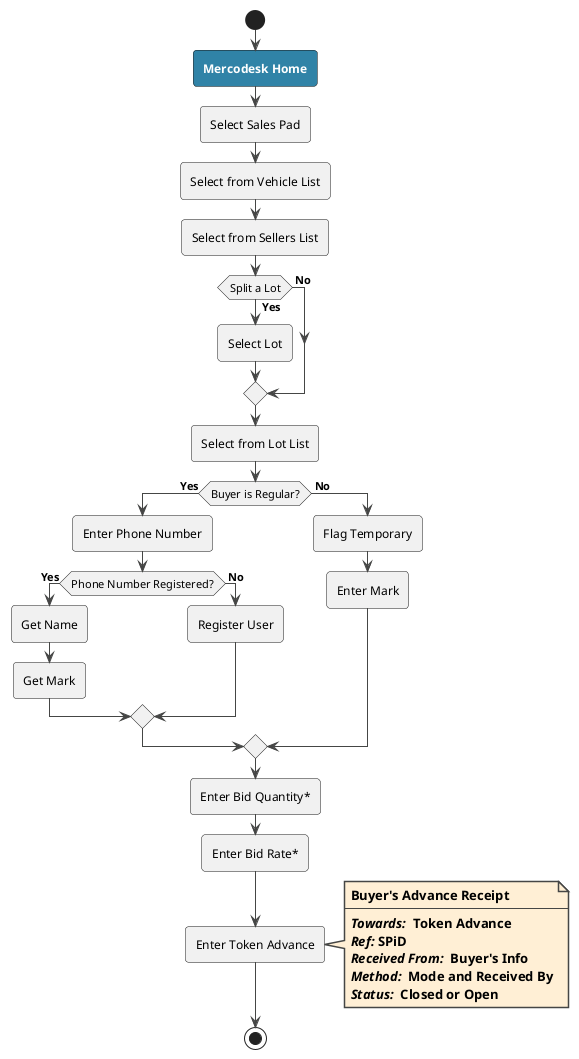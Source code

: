 @startuml
<style>
     ' define a new style, using CSS class syntax
     .appStyle {
        BackGroundColor #3083A7
        FontColor White
        FontStyle Bold
     }
</style>
!theme vibrant
skinparam NoteBackgroundColor papayawhip
skinparam NoteFontColor black
skinparam NoteFontStyle Bold

    start
     <<appStyle>>:Mercodesk Home;
      :Select Sales Pad;
      :Select from Vehicle List;
      :Select from Sellers List;

      if (Split a Lot) then (<b> Yes)
        :Select Lot;
      else (<b> No)
      endif

      :Select from Lot List;

      if (Buyer is Regular?) then ( <b> Yes)
        :Enter Phone Number;
        if (Phone Number Registered?) then ( <b> Yes)
            :Get Name;
            :Get Mark;
        else (<b> No)
            :Register User;
        endif

      else (<b> No)
        :Flag Temporary;
        :Enter Mark;
      endif
        :Enter Bid Quantity*;
        :Enter Bid Rate*;
        :Enter Token Advance;

      note right
        Buyer's Advance Receipt
        ----
        //Towards: // Token Advance
        //Ref:// SPiD
        //Received From: // Buyer's Info
        //Method: // Mode and Received By
        //Status: // Closed or Open
      end note

    stop
@enduml



